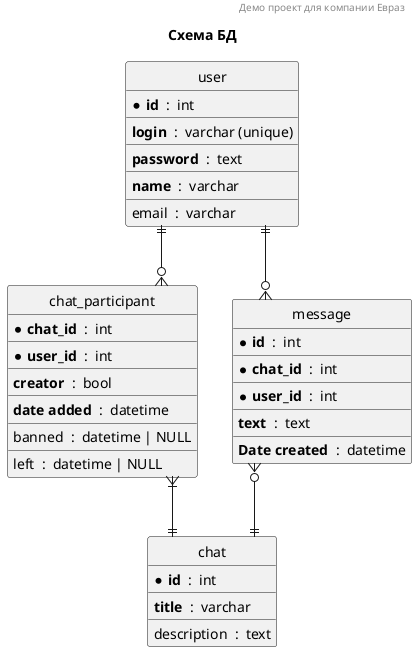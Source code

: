 @startuml

header Демо проект для компании Евраз
title Схема БД

hide circle
skinparam linetype ortho


entity user {
  * **id**  :  int
  __
  **login**  :  varchar (unique)
  __
  **password**  :  text
  __
  **name**  :  varchar
  __
  email  :  varchar
}

entity chat {
  * **id**  :  int
  __
  **title**  :  varchar
  __
  description  :  text
}

entity chat_participant {
  * **chat_id**  :  int
  __
  * **user_id**  :  int
  __
  **creator**  :  bool
  __
  **date added**  :  datetime
  __
  banned  :  datetime | NULL
  __
  left  :  datetime | NULL
}

entity message {
  * **id**  :  int
  __
  * **chat_id**  :  int
  __
  * **user_id**  :  int
  __
  **text**  :  text
  __
  **Date created**  :  datetime
}

user ||--o{ chat_participant
chat_participant }|--|| chat
user ||--o{ message
message }o--|| chat
@enduml
